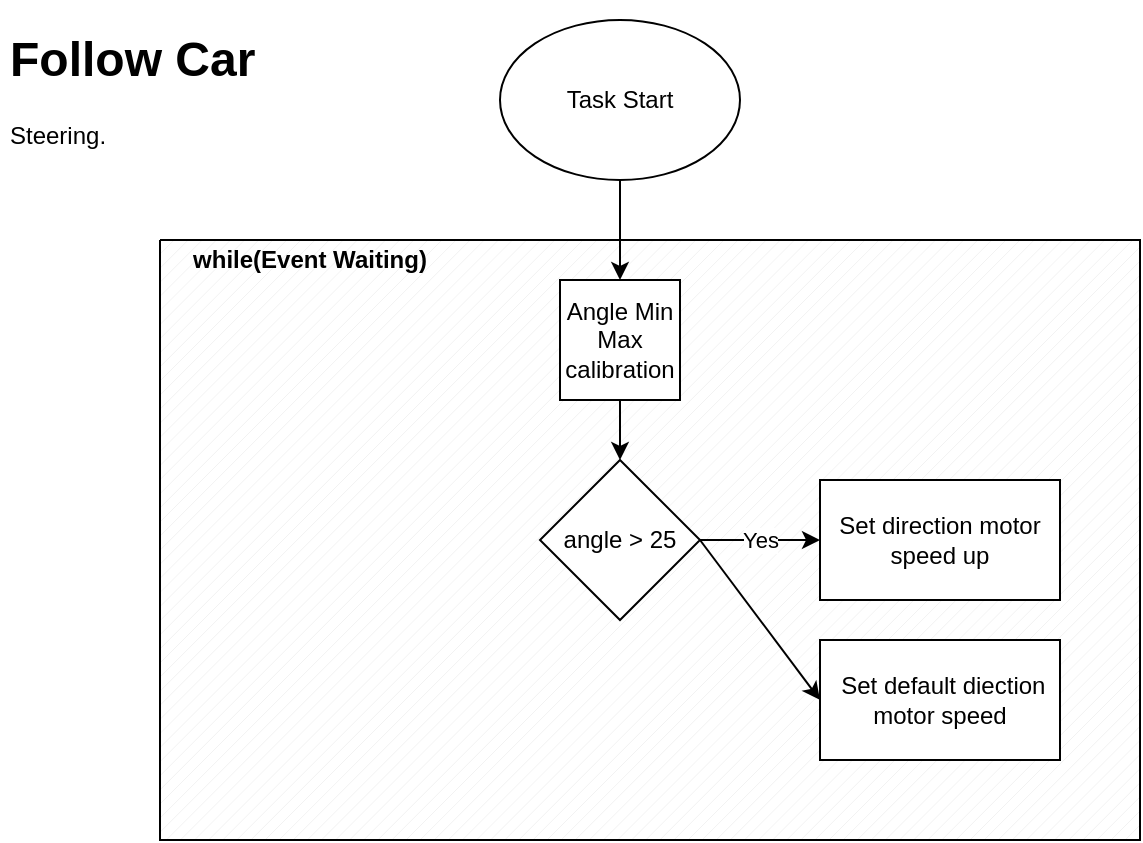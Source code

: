 <mxfile version="13.7.7" type="device"><diagram id="7pNuikBjf_O7d6pnp0lR" name="Page-1"><mxGraphModel dx="1038" dy="499" grid="1" gridSize="10" guides="1" tooltips="1" connect="1" arrows="1" fold="1" page="1" pageScale="1" pageWidth="827" pageHeight="1169" math="0" shadow="0"><root><mxCell id="0"/><mxCell id="1" parent="0"/><mxCell id="ZR15k_2-JQaP9sXut-jl-3" value="" style="verticalLabelPosition=bottom;verticalAlign=top;html=1;shape=mxgraph.basic.patternFillRect;fillStyle=diag;step=5;fillStrokeWidth=0.2;fillStrokeColor=#dddddd;" vertex="1" parent="1"><mxGeometry x="110" y="130" width="490" height="300" as="geometry"/></mxCell><mxCell id="ZR15k_2-JQaP9sXut-jl-1" value="Task Start" style="ellipse;whiteSpace=wrap;html=1;" vertex="1" parent="1"><mxGeometry x="280" y="20" width="120" height="80" as="geometry"/></mxCell><mxCell id="ZR15k_2-JQaP9sXut-jl-2" value="&lt;h1&gt;Follow Car&lt;/h1&gt;&lt;p&gt;Steering.&lt;/p&gt;" style="text;html=1;strokeColor=none;fillColor=none;spacing=5;spacingTop=-20;whiteSpace=wrap;overflow=hidden;rounded=0;" vertex="1" parent="1"><mxGeometry x="30" y="20" width="190" height="120" as="geometry"/></mxCell><mxCell id="ZR15k_2-JQaP9sXut-jl-5" value="&lt;b&gt;while(Event Waiting)&lt;/b&gt;" style="text;html=1;strokeColor=none;fillColor=none;align=center;verticalAlign=middle;whiteSpace=wrap;rounded=0;" vertex="1" parent="1"><mxGeometry x="120" y="130" width="130" height="20" as="geometry"/></mxCell><mxCell id="ZR15k_2-JQaP9sXut-jl-12" value="" style="edgeStyle=orthogonalEdgeStyle;rounded=0;orthogonalLoop=1;jettySize=auto;html=1;" edge="1" parent="1" source="ZR15k_2-JQaP9sXut-jl-7" target="ZR15k_2-JQaP9sXut-jl-9"><mxGeometry relative="1" as="geometry"/></mxCell><mxCell id="ZR15k_2-JQaP9sXut-jl-7" value="Angle Min Max calibration" style="whiteSpace=wrap;html=1;aspect=fixed;" vertex="1" parent="1"><mxGeometry x="310" y="150" width="60" height="60" as="geometry"/></mxCell><mxCell id="ZR15k_2-JQaP9sXut-jl-11" value="Yes" style="edgeStyle=orthogonalEdgeStyle;rounded=0;orthogonalLoop=1;jettySize=auto;html=1;" edge="1" parent="1" source="ZR15k_2-JQaP9sXut-jl-9" target="ZR15k_2-JQaP9sXut-jl-10"><mxGeometry relative="1" as="geometry"/></mxCell><mxCell id="ZR15k_2-JQaP9sXut-jl-9" value="angle &amp;gt; 25" style="rhombus;whiteSpace=wrap;html=1;" vertex="1" parent="1"><mxGeometry x="300" y="240" width="80" height="80" as="geometry"/></mxCell><mxCell id="ZR15k_2-JQaP9sXut-jl-10" value="Set direction motor speed up" style="whiteSpace=wrap;html=1;" vertex="1" parent="1"><mxGeometry x="440" y="250" width="120" height="60" as="geometry"/></mxCell><mxCell id="ZR15k_2-JQaP9sXut-jl-14" value="&amp;nbsp;Set default diection motor speed" style="whiteSpace=wrap;html=1;" vertex="1" parent="1"><mxGeometry x="440" y="330" width="120" height="60" as="geometry"/></mxCell><mxCell id="ZR15k_2-JQaP9sXut-jl-16" value="" style="endArrow=classic;html=1;exitX=1;exitY=0.5;exitDx=0;exitDy=0;entryX=0;entryY=0.5;entryDx=0;entryDy=0;" edge="1" parent="1" source="ZR15k_2-JQaP9sXut-jl-9" target="ZR15k_2-JQaP9sXut-jl-14"><mxGeometry width="50" height="50" relative="1" as="geometry"><mxPoint x="390" y="720" as="sourcePoint"/><mxPoint x="440" y="670" as="targetPoint"/></mxGeometry></mxCell><mxCell id="ZR15k_2-JQaP9sXut-jl-17" value="" style="endArrow=classic;html=1;exitX=0.5;exitY=1;exitDx=0;exitDy=0;entryX=0.5;entryY=0;entryDx=0;entryDy=0;" edge="1" parent="1" source="ZR15k_2-JQaP9sXut-jl-1" target="ZR15k_2-JQaP9sXut-jl-7"><mxGeometry width="50" height="50" relative="1" as="geometry"><mxPoint x="390" y="220" as="sourcePoint"/><mxPoint x="440" y="170" as="targetPoint"/></mxGeometry></mxCell></root></mxGraphModel></diagram></mxfile>